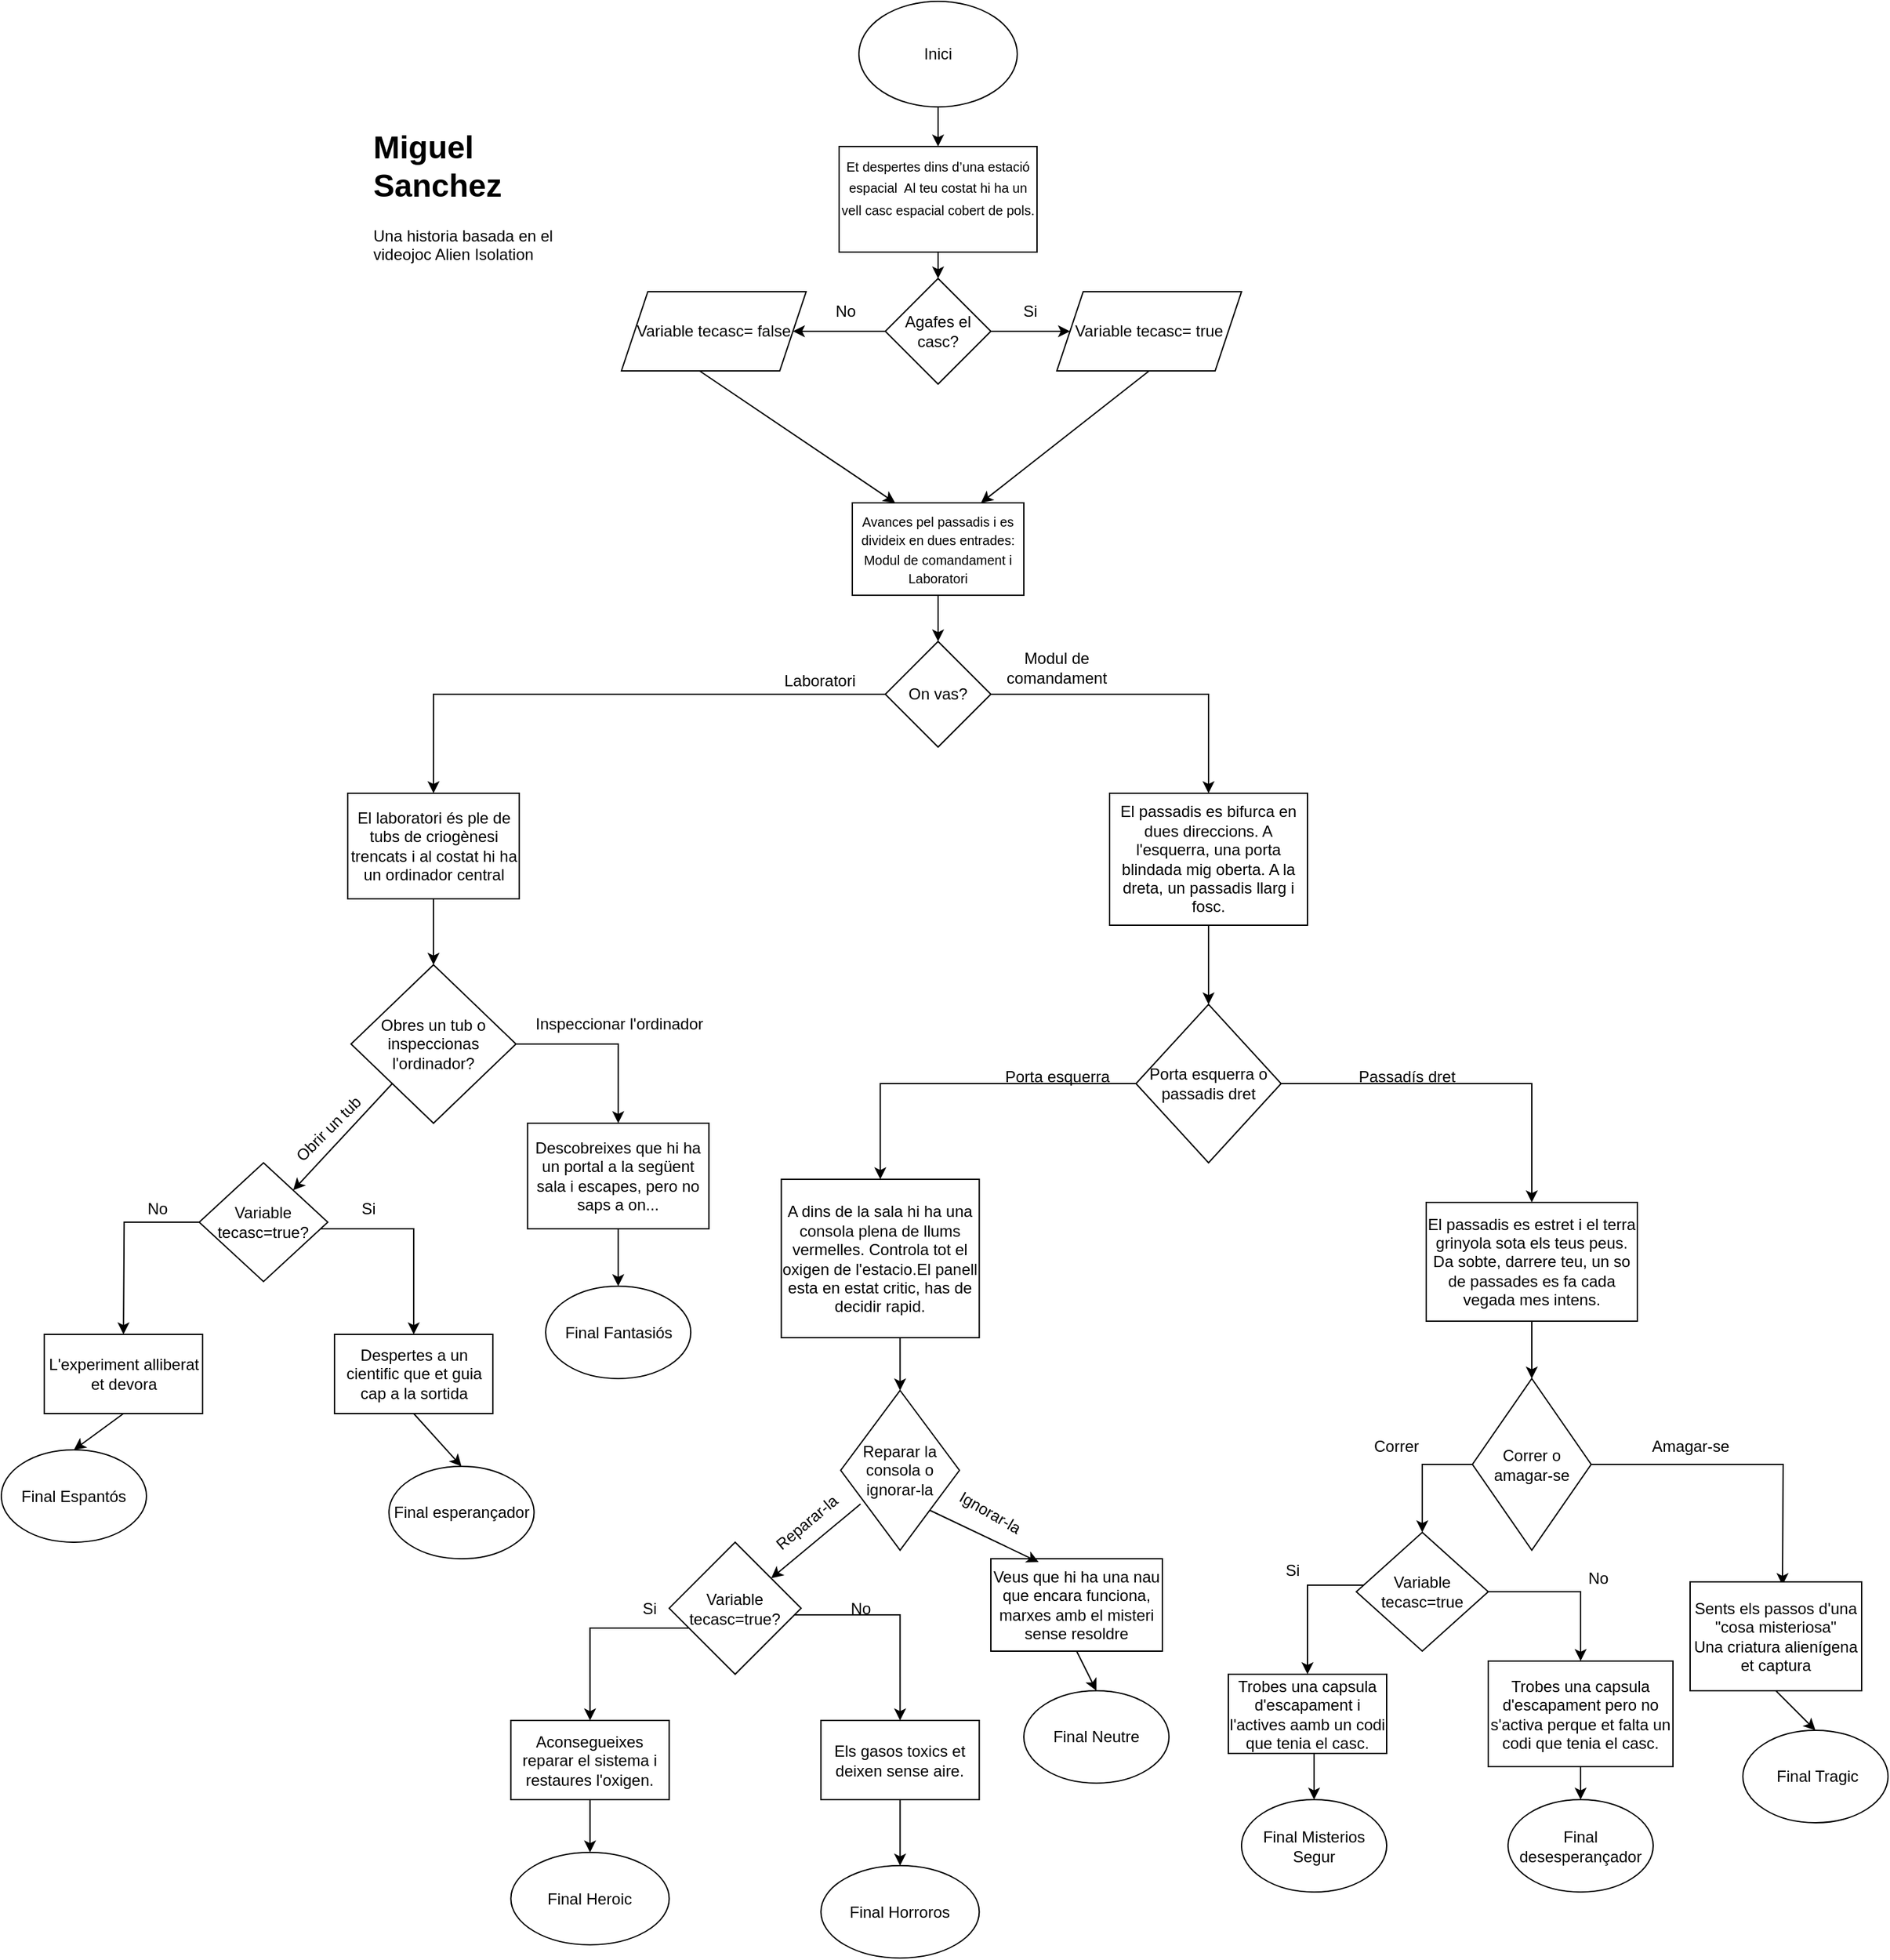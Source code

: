 <mxfile version="28.1.2">
  <diagram name="Página-1" id="xPVqS2t94uJ2PxnfYfk6">
    <mxGraphModel dx="2108" dy="756" grid="1" gridSize="10" guides="1" tooltips="1" connect="1" arrows="1" fold="1" page="1" pageScale="1" pageWidth="827" pageHeight="1169" math="0" shadow="0">
      <root>
        <mxCell id="0" />
        <mxCell id="1" parent="0" />
        <mxCell id="_024xNBKpECbzJlZSKvo-1" value="Inici" style="ellipse;whiteSpace=wrap;html=1;" parent="1" vertex="1">
          <mxGeometry x="350" y="20" width="120" height="80" as="geometry" />
        </mxCell>
        <mxCell id="_024xNBKpECbzJlZSKvo-2" value="&lt;span id=&quot;docs-internal-guid-76812e7d-7fff-a17a-f9ce-7652c6d1bac5&quot;&gt;&lt;p style=&quot;line-height:1.38;margin-top:0pt;margin-bottom:0pt;&quot; dir=&quot;ltr&quot;&gt;&lt;span style=&quot;font-family: Arial, sans-serif; background-color: transparent; font-variant-numeric: normal; font-variant-east-asian: normal; font-variant-alternates: normal; font-variant-position: normal; font-variant-emoji: normal; vertical-align: baseline; white-space-collapse: preserve;&quot;&gt;&lt;font style=&quot;font-size: 10px;&quot;&gt;Et despertes dins d’una estació espacial &lt;/font&gt;&lt;/span&gt;&lt;span style=&quot;font-size: 10px; background-color: transparent; font-family: Arial, sans-serif; white-space-collapse: preserve; color: light-dark(rgb(0, 0, 0), rgb(255, 255, 255));&quot;&gt; Al teu costat hi ha un vell casc espacial cobert de pols.&lt;/span&gt;&lt;/p&gt;&lt;div&gt;&lt;span style=&quot;font-size: 11pt; font-family: Arial, sans-serif; background-color: transparent; font-variant-numeric: normal; font-variant-east-asian: normal; font-variant-alternates: normal; font-variant-position: normal; font-variant-emoji: normal; vertical-align: baseline; white-space-collapse: preserve;&quot;&gt;&lt;br&gt;&lt;/span&gt;&lt;/div&gt;&lt;/span&gt;" style="rounded=0;whiteSpace=wrap;html=1;" parent="1" vertex="1">
          <mxGeometry x="335" y="130" width="150" height="80" as="geometry" />
        </mxCell>
        <mxCell id="_024xNBKpECbzJlZSKvo-3" value="" style="curved=1;endArrow=classic;html=1;rounded=0;exitX=0.5;exitY=1;exitDx=0;exitDy=0;entryX=0.5;entryY=0;entryDx=0;entryDy=0;" parent="1" source="_024xNBKpECbzJlZSKvo-1" target="_024xNBKpECbzJlZSKvo-2" edge="1">
          <mxGeometry width="50" height="50" relative="1" as="geometry">
            <mxPoint x="400" y="180" as="sourcePoint" />
            <mxPoint x="440" y="130" as="targetPoint" />
            <Array as="points" />
          </mxGeometry>
        </mxCell>
        <mxCell id="_024xNBKpECbzJlZSKvo-4" value="Agafes el casc?" style="rhombus;whiteSpace=wrap;html=1;" parent="1" vertex="1">
          <mxGeometry x="370" y="230" width="80" height="80" as="geometry" />
        </mxCell>
        <mxCell id="_024xNBKpECbzJlZSKvo-6" value="" style="endArrow=classic;html=1;rounded=0;exitX=0.5;exitY=1;exitDx=0;exitDy=0;entryX=0.5;entryY=0;entryDx=0;entryDy=0;" parent="1" source="_024xNBKpECbzJlZSKvo-2" target="_024xNBKpECbzJlZSKvo-4" edge="1">
          <mxGeometry width="50" height="50" relative="1" as="geometry">
            <mxPoint x="390" y="180" as="sourcePoint" />
            <mxPoint x="440" y="130" as="targetPoint" />
          </mxGeometry>
        </mxCell>
        <mxCell id="_024xNBKpECbzJlZSKvo-7" value="" style="endArrow=classic;html=1;rounded=0;exitX=1;exitY=0.5;exitDx=0;exitDy=0;entryX=0;entryY=0.5;entryDx=0;entryDy=0;" parent="1" source="_024xNBKpECbzJlZSKvo-4" target="_024xNBKpECbzJlZSKvo-12" edge="1">
          <mxGeometry width="50" height="50" relative="1" as="geometry">
            <mxPoint x="390" y="380" as="sourcePoint" />
            <mxPoint x="510" y="270" as="targetPoint" />
          </mxGeometry>
        </mxCell>
        <mxCell id="_024xNBKpECbzJlZSKvo-8" value="" style="endArrow=classic;html=1;rounded=0;exitX=0;exitY=0.5;exitDx=0;exitDy=0;entryX=1;entryY=0.5;entryDx=0;entryDy=0;" parent="1" source="_024xNBKpECbzJlZSKvo-4" target="_024xNBKpECbzJlZSKvo-14" edge="1">
          <mxGeometry width="50" height="50" relative="1" as="geometry">
            <mxPoint x="390" y="380" as="sourcePoint" />
            <mxPoint x="300" y="270" as="targetPoint" />
          </mxGeometry>
        </mxCell>
        <mxCell id="_024xNBKpECbzJlZSKvo-9" value="Si" style="text;html=1;align=center;verticalAlign=middle;whiteSpace=wrap;rounded=0;" parent="1" vertex="1">
          <mxGeometry x="450" y="240" width="60" height="30" as="geometry" />
        </mxCell>
        <mxCell id="_024xNBKpECbzJlZSKvo-11" value="No" style="text;html=1;align=center;verticalAlign=middle;whiteSpace=wrap;rounded=0;" parent="1" vertex="1">
          <mxGeometry x="310" y="240" width="60" height="30" as="geometry" />
        </mxCell>
        <mxCell id="_024xNBKpECbzJlZSKvo-12" value="Variable tecasc= true" style="shape=parallelogram;perimeter=parallelogramPerimeter;whiteSpace=wrap;html=1;fixedSize=1;" parent="1" vertex="1">
          <mxGeometry x="500" y="240" width="140" height="60" as="geometry" />
        </mxCell>
        <mxCell id="_024xNBKpECbzJlZSKvo-14" value="Variable tecasc= false" style="shape=parallelogram;perimeter=parallelogramPerimeter;whiteSpace=wrap;html=1;fixedSize=1;" parent="1" vertex="1">
          <mxGeometry x="170" y="240" width="140" height="60" as="geometry" />
        </mxCell>
        <mxCell id="_024xNBKpECbzJlZSKvo-15" value="" style="endArrow=classic;html=1;rounded=0;exitX=0.423;exitY=1;exitDx=0;exitDy=0;exitPerimeter=0;entryX=0.25;entryY=0;entryDx=0;entryDy=0;" parent="1" source="_024xNBKpECbzJlZSKvo-14" target="_024xNBKpECbzJlZSKvo-17" edge="1">
          <mxGeometry width="50" height="50" relative="1" as="geometry">
            <mxPoint x="390" y="380" as="sourcePoint" />
            <mxPoint x="270" y="350" as="targetPoint" />
          </mxGeometry>
        </mxCell>
        <mxCell id="_024xNBKpECbzJlZSKvo-16" value="" style="endArrow=classic;html=1;rounded=0;exitX=0.5;exitY=1;exitDx=0;exitDy=0;entryX=0.75;entryY=0;entryDx=0;entryDy=0;" parent="1" source="_024xNBKpECbzJlZSKvo-12" target="_024xNBKpECbzJlZSKvo-17" edge="1">
          <mxGeometry width="50" height="50" relative="1" as="geometry">
            <mxPoint x="390" y="380" as="sourcePoint" />
            <mxPoint x="550" y="360" as="targetPoint" />
          </mxGeometry>
        </mxCell>
        <mxCell id="_024xNBKpECbzJlZSKvo-17" value="&lt;font style=&quot;font-size: 10px;&quot;&gt;Avances pel passadis i es divideix en dues entrades:&lt;/font&gt;&lt;div&gt;&lt;font style=&quot;font-size: 10px;&quot;&gt;Modul de comandament i Laboratori&lt;/font&gt;&lt;/div&gt;" style="rounded=0;whiteSpace=wrap;html=1;" parent="1" vertex="1">
          <mxGeometry x="345" y="400" width="130" height="70" as="geometry" />
        </mxCell>
        <mxCell id="_024xNBKpECbzJlZSKvo-18" value="" style="endArrow=classic;html=1;rounded=0;exitX=0.5;exitY=1;exitDx=0;exitDy=0;entryX=0.5;entryY=0;entryDx=0;entryDy=0;" parent="1" source="_024xNBKpECbzJlZSKvo-17" target="_024xNBKpECbzJlZSKvo-19" edge="1">
          <mxGeometry width="50" height="50" relative="1" as="geometry">
            <mxPoint x="390" y="680" as="sourcePoint" />
            <mxPoint x="410" y="510" as="targetPoint" />
          </mxGeometry>
        </mxCell>
        <mxCell id="EvJg3zxTudTME1OQd2S0-4" style="edgeStyle=orthogonalEdgeStyle;rounded=0;orthogonalLoop=1;jettySize=auto;html=1;exitX=0;exitY=0.5;exitDx=0;exitDy=0;entryX=0.5;entryY=0;entryDx=0;entryDy=0;" parent="1" source="_024xNBKpECbzJlZSKvo-19" target="EvJg3zxTudTME1OQd2S0-2" edge="1">
          <mxGeometry relative="1" as="geometry">
            <mxPoint x="290" y="540" as="sourcePoint" />
          </mxGeometry>
        </mxCell>
        <mxCell id="EvJg3zxTudTME1OQd2S0-27" style="edgeStyle=orthogonalEdgeStyle;rounded=0;orthogonalLoop=1;jettySize=auto;html=1;exitX=1;exitY=0.5;exitDx=0;exitDy=0;entryX=0.5;entryY=0;entryDx=0;entryDy=0;" parent="1" source="_024xNBKpECbzJlZSKvo-19" target="EvJg3zxTudTME1OQd2S0-22" edge="1">
          <mxGeometry relative="1" as="geometry" />
        </mxCell>
        <mxCell id="_024xNBKpECbzJlZSKvo-19" value="On vas?" style="rhombus;whiteSpace=wrap;html=1;" parent="1" vertex="1">
          <mxGeometry x="370" y="505" width="80" height="80" as="geometry" />
        </mxCell>
        <mxCell id="_024xNBKpECbzJlZSKvo-21" value="Modul de comandament" style="text;html=1;align=center;verticalAlign=middle;whiteSpace=wrap;rounded=0;" parent="1" vertex="1">
          <mxGeometry x="470" y="510" width="60" height="30" as="geometry" />
        </mxCell>
        <mxCell id="EvJg3zxTudTME1OQd2S0-1" value="Laboratori" style="text;html=1;align=center;verticalAlign=middle;resizable=0;points=[];autosize=1;strokeColor=none;fillColor=none;" parent="1" vertex="1">
          <mxGeometry x="280" y="520" width="80" height="30" as="geometry" />
        </mxCell>
        <mxCell id="EvJg3zxTudTME1OQd2S0-6" style="edgeStyle=orthogonalEdgeStyle;rounded=0;orthogonalLoop=1;jettySize=auto;html=1;exitX=0.5;exitY=1;exitDx=0;exitDy=0;entryX=0.5;entryY=0;entryDx=0;entryDy=0;" parent="1" source="EvJg3zxTudTME1OQd2S0-2" target="EvJg3zxTudTME1OQd2S0-5" edge="1">
          <mxGeometry relative="1" as="geometry" />
        </mxCell>
        <mxCell id="EvJg3zxTudTME1OQd2S0-2" value="El laboratori és ple de tubs de criogènesi trencats i al costat hi ha un ordinador central" style="rounded=0;whiteSpace=wrap;html=1;" parent="1" vertex="1">
          <mxGeometry x="-37.43" y="620" width="130" height="80" as="geometry" />
        </mxCell>
        <mxCell id="EvJg3zxTudTME1OQd2S0-79" style="edgeStyle=orthogonalEdgeStyle;rounded=0;orthogonalLoop=1;jettySize=auto;html=1;exitX=1;exitY=0.5;exitDx=0;exitDy=0;entryX=0.5;entryY=0;entryDx=0;entryDy=0;" parent="1" source="EvJg3zxTudTME1OQd2S0-5" target="EvJg3zxTudTME1OQd2S0-78" edge="1">
          <mxGeometry relative="1" as="geometry" />
        </mxCell>
        <mxCell id="EvJg3zxTudTME1OQd2S0-5" value="Obres un tub o inspeccionas l&#39;ordinador?" style="rhombus;whiteSpace=wrap;html=1;" parent="1" vertex="1">
          <mxGeometry x="-34.93" y="750" width="125" height="120" as="geometry" />
        </mxCell>
        <mxCell id="EvJg3zxTudTME1OQd2S0-7" value="" style="endArrow=classic;html=1;rounded=0;exitX=0;exitY=1;exitDx=0;exitDy=0;" parent="1" source="EvJg3zxTudTME1OQd2S0-5" target="EvJg3zxTudTME1OQd2S0-8" edge="1">
          <mxGeometry width="50" height="50" relative="1" as="geometry">
            <mxPoint x="42.57" y="920" as="sourcePoint" />
            <mxPoint x="-47.43" y="880" as="targetPoint" />
          </mxGeometry>
        </mxCell>
        <mxCell id="EvJg3zxTudTME1OQd2S0-13" style="edgeStyle=orthogonalEdgeStyle;rounded=0;orthogonalLoop=1;jettySize=auto;html=1;exitX=1;exitY=1;exitDx=0;exitDy=0;entryX=0.5;entryY=0;entryDx=0;entryDy=0;" parent="1" source="EvJg3zxTudTME1OQd2S0-8" target="EvJg3zxTudTME1OQd2S0-12" edge="1">
          <mxGeometry relative="1" as="geometry">
            <Array as="points">
              <mxPoint x="-77" y="945" />
              <mxPoint x="-87" y="945" />
              <mxPoint x="-87" y="950" />
              <mxPoint x="13" y="950" />
            </Array>
          </mxGeometry>
        </mxCell>
        <mxCell id="EvJg3zxTudTME1OQd2S0-16" style="edgeStyle=orthogonalEdgeStyle;rounded=0;orthogonalLoop=1;jettySize=auto;html=1;exitX=0;exitY=0.5;exitDx=0;exitDy=0;" parent="1" source="EvJg3zxTudTME1OQd2S0-8" edge="1">
          <mxGeometry relative="1" as="geometry">
            <mxPoint x="-207.43" y="1030" as="targetPoint" />
          </mxGeometry>
        </mxCell>
        <mxCell id="EvJg3zxTudTME1OQd2S0-8" value="Variable tecasc=true?" style="rhombus;whiteSpace=wrap;html=1;" parent="1" vertex="1">
          <mxGeometry x="-150" y="900" width="97.43" height="90" as="geometry" />
        </mxCell>
        <mxCell id="EvJg3zxTudTME1OQd2S0-10" value="Final esperançador" style="ellipse;whiteSpace=wrap;html=1;" parent="1" vertex="1">
          <mxGeometry x="-6.22" y="1130" width="110" height="70" as="geometry" />
        </mxCell>
        <mxCell id="EvJg3zxTudTME1OQd2S0-11" value="Final Espantós" style="ellipse;whiteSpace=wrap;html=1;" parent="1" vertex="1">
          <mxGeometry x="-300" y="1117.5" width="110" height="70" as="geometry" />
        </mxCell>
        <mxCell id="EvJg3zxTudTME1OQd2S0-12" value="Despertes a un cientific que et guia cap a la sortida" style="rounded=0;whiteSpace=wrap;html=1;" parent="1" vertex="1">
          <mxGeometry x="-47.43" y="1030" width="120" height="60" as="geometry" />
        </mxCell>
        <mxCell id="EvJg3zxTudTME1OQd2S0-14" value="" style="endArrow=classic;html=1;rounded=0;exitX=0.5;exitY=1;exitDx=0;exitDy=0;entryX=0.5;entryY=0;entryDx=0;entryDy=0;" parent="1" source="EvJg3zxTudTME1OQd2S0-12" target="EvJg3zxTudTME1OQd2S0-10" edge="1">
          <mxGeometry width="50" height="50" relative="1" as="geometry">
            <mxPoint x="-7.43" y="940" as="sourcePoint" />
            <mxPoint x="42.57" y="890" as="targetPoint" />
          </mxGeometry>
        </mxCell>
        <mxCell id="EvJg3zxTudTME1OQd2S0-15" value="L&#39;experiment alliberat et devora" style="rounded=0;whiteSpace=wrap;html=1;" parent="1" vertex="1">
          <mxGeometry x="-267.43" y="1030" width="120" height="60" as="geometry" />
        </mxCell>
        <mxCell id="EvJg3zxTudTME1OQd2S0-17" value="" style="endArrow=classic;html=1;rounded=0;exitX=0.5;exitY=1;exitDx=0;exitDy=0;entryX=0.5;entryY=0;entryDx=0;entryDy=0;" parent="1" source="EvJg3zxTudTME1OQd2S0-15" target="EvJg3zxTudTME1OQd2S0-11" edge="1">
          <mxGeometry width="50" height="50" relative="1" as="geometry">
            <mxPoint x="-157.43" y="945" as="sourcePoint" />
            <mxPoint x="-280.0" y="1130.77" as="targetPoint" />
          </mxGeometry>
        </mxCell>
        <mxCell id="EvJg3zxTudTME1OQd2S0-18" value="Si" style="text;html=1;align=center;verticalAlign=middle;resizable=0;points=[];autosize=1;strokeColor=none;fillColor=none;" parent="1" vertex="1">
          <mxGeometry x="-37.43" y="920" width="30" height="30" as="geometry" />
        </mxCell>
        <mxCell id="EvJg3zxTudTME1OQd2S0-20" value="No" style="text;html=1;align=center;verticalAlign=middle;resizable=0;points=[];autosize=1;strokeColor=none;fillColor=none;" parent="1" vertex="1">
          <mxGeometry x="-202.43" y="920" width="40" height="30" as="geometry" />
        </mxCell>
        <mxCell id="EvJg3zxTudTME1OQd2S0-21" value="Obrir un tub" style="text;html=1;align=center;verticalAlign=middle;resizable=0;points=[];autosize=1;strokeColor=none;fillColor=none;rotation=-45;" parent="1" vertex="1">
          <mxGeometry x="-97.43" y="860" width="90" height="30" as="geometry" />
        </mxCell>
        <mxCell id="EvJg3zxTudTME1OQd2S0-29" style="edgeStyle=orthogonalEdgeStyle;rounded=0;orthogonalLoop=1;jettySize=auto;html=1;exitX=0.5;exitY=1;exitDx=0;exitDy=0;entryX=0.5;entryY=0;entryDx=0;entryDy=0;" parent="1" source="EvJg3zxTudTME1OQd2S0-22" target="EvJg3zxTudTME1OQd2S0-28" edge="1">
          <mxGeometry relative="1" as="geometry" />
        </mxCell>
        <mxCell id="EvJg3zxTudTME1OQd2S0-22" value="El passadis es bifurca en dues direccions. A l&#39;esquerra, una porta blindada mig oberta. A la dreta, un passadis llarg i fosc." style="rounded=0;whiteSpace=wrap;html=1;" parent="1" vertex="1">
          <mxGeometry x="540" y="620" width="150" height="100" as="geometry" />
        </mxCell>
        <mxCell id="EvJg3zxTudTME1OQd2S0-32" style="edgeStyle=orthogonalEdgeStyle;rounded=0;orthogonalLoop=1;jettySize=auto;html=1;entryX=0.5;entryY=0;entryDx=0;entryDy=0;" parent="1" source="EvJg3zxTudTME1OQd2S0-28" target="EvJg3zxTudTME1OQd2S0-30" edge="1">
          <mxGeometry relative="1" as="geometry">
            <mxPoint x="537.5" y="852.5" as="sourcePoint" />
          </mxGeometry>
        </mxCell>
        <mxCell id="EvJg3zxTudTME1OQd2S0-54" style="edgeStyle=orthogonalEdgeStyle;rounded=0;orthogonalLoop=1;jettySize=auto;html=1;exitX=1;exitY=0.5;exitDx=0;exitDy=0;entryX=0.5;entryY=0;entryDx=0;entryDy=0;" parent="1" source="EvJg3zxTudTME1OQd2S0-28" target="EvJg3zxTudTME1OQd2S0-53" edge="1">
          <mxGeometry relative="1" as="geometry" />
        </mxCell>
        <mxCell id="EvJg3zxTudTME1OQd2S0-28" value="Porta esquerra o passadis dret" style="rhombus;whiteSpace=wrap;html=1;" parent="1" vertex="1">
          <mxGeometry x="560" y="780" width="110" height="120" as="geometry" />
        </mxCell>
        <mxCell id="EvJg3zxTudTME1OQd2S0-35" style="edgeStyle=orthogonalEdgeStyle;rounded=0;orthogonalLoop=1;jettySize=auto;html=1;exitX=0.5;exitY=1;exitDx=0;exitDy=0;entryX=0.5;entryY=0;entryDx=0;entryDy=0;" parent="1" source="EvJg3zxTudTME1OQd2S0-30" target="EvJg3zxTudTME1OQd2S0-34" edge="1">
          <mxGeometry relative="1" as="geometry">
            <Array as="points">
              <mxPoint x="381.21" y="1032.5" />
            </Array>
          </mxGeometry>
        </mxCell>
        <mxCell id="EvJg3zxTudTME1OQd2S0-30" value="A dins de la sala hi ha una consola plena de llums vermelles. Controla tot el oxigen de l&#39;estacio.El panell esta en estat critic, has de decidir rapid." style="rounded=0;whiteSpace=wrap;html=1;" parent="1" vertex="1">
          <mxGeometry x="291.21" y="912.5" width="150" height="120" as="geometry" />
        </mxCell>
        <mxCell id="EvJg3zxTudTME1OQd2S0-33" value="Porta esquerra" style="text;html=1;align=center;verticalAlign=middle;resizable=0;points=[];autosize=1;strokeColor=none;fillColor=none;" parent="1" vertex="1">
          <mxGeometry x="450" y="820" width="100" height="30" as="geometry" />
        </mxCell>
        <mxCell id="EvJg3zxTudTME1OQd2S0-34" value="Reparar la consola o ignorar-la" style="rhombus;whiteSpace=wrap;html=1;" parent="1" vertex="1">
          <mxGeometry x="336.21" y="1072.5" width="90" height="121" as="geometry" />
        </mxCell>
        <mxCell id="EvJg3zxTudTME1OQd2S0-41" style="edgeStyle=orthogonalEdgeStyle;rounded=0;orthogonalLoop=1;jettySize=auto;html=1;exitX=0;exitY=1;exitDx=0;exitDy=0;entryX=0.5;entryY=0;entryDx=0;entryDy=0;" parent="1" source="EvJg3zxTudTME1OQd2S0-36" target="EvJg3zxTudTME1OQd2S0-40" edge="1">
          <mxGeometry relative="1" as="geometry">
            <Array as="points">
              <mxPoint x="231.21" y="1252.5" />
              <mxPoint x="146.21" y="1252.5" />
            </Array>
          </mxGeometry>
        </mxCell>
        <mxCell id="EvJg3zxTudTME1OQd2S0-45" style="edgeStyle=orthogonalEdgeStyle;rounded=0;orthogonalLoop=1;jettySize=auto;html=1;exitX=1;exitY=1;exitDx=0;exitDy=0;entryX=0.5;entryY=0;entryDx=0;entryDy=0;" parent="1" source="EvJg3zxTudTME1OQd2S0-36" target="EvJg3zxTudTME1OQd2S0-44" edge="1">
          <mxGeometry relative="1" as="geometry">
            <Array as="points">
              <mxPoint x="296.21" y="1242.5" />
              <mxPoint x="381.21" y="1242.5" />
              <mxPoint x="381.21" y="1312.5" />
            </Array>
          </mxGeometry>
        </mxCell>
        <mxCell id="EvJg3zxTudTME1OQd2S0-36" value="Variable tecasc=true?" style="rhombus;whiteSpace=wrap;html=1;" parent="1" vertex="1">
          <mxGeometry x="206.21" y="1187.5" width="100" height="100" as="geometry" />
        </mxCell>
        <mxCell id="EvJg3zxTudTME1OQd2S0-37" value="" style="endArrow=classic;html=1;rounded=0;exitX=0.167;exitY=0.711;exitDx=0;exitDy=0;exitPerimeter=0;" parent="1" source="EvJg3zxTudTME1OQd2S0-34" target="EvJg3zxTudTME1OQd2S0-36" edge="1">
          <mxGeometry width="50" height="50" relative="1" as="geometry">
            <mxPoint x="481.21" y="1252.5" as="sourcePoint" />
            <mxPoint x="531.21" y="1202.5" as="targetPoint" />
          </mxGeometry>
        </mxCell>
        <mxCell id="EvJg3zxTudTME1OQd2S0-38" value="Si" style="text;html=1;align=center;verticalAlign=middle;resizable=0;points=[];autosize=1;strokeColor=none;fillColor=none;" parent="1" vertex="1">
          <mxGeometry x="176.21" y="1222.5" width="30" height="30" as="geometry" />
        </mxCell>
        <mxCell id="EvJg3zxTudTME1OQd2S0-39" value="No" style="text;html=1;align=center;verticalAlign=middle;resizable=0;points=[];autosize=1;strokeColor=none;fillColor=none;" parent="1" vertex="1">
          <mxGeometry x="331.21" y="1222.5" width="40" height="30" as="geometry" />
        </mxCell>
        <mxCell id="EvJg3zxTudTME1OQd2S0-43" style="edgeStyle=orthogonalEdgeStyle;rounded=0;orthogonalLoop=1;jettySize=auto;html=1;exitX=0.5;exitY=1;exitDx=0;exitDy=0;entryX=0.5;entryY=0;entryDx=0;entryDy=0;" parent="1" source="EvJg3zxTudTME1OQd2S0-40" target="EvJg3zxTudTME1OQd2S0-42" edge="1">
          <mxGeometry relative="1" as="geometry" />
        </mxCell>
        <mxCell id="EvJg3zxTudTME1OQd2S0-40" value="Aconsegueixes reparar el sistema i restaures l&#39;oxigen." style="rounded=0;whiteSpace=wrap;html=1;" parent="1" vertex="1">
          <mxGeometry x="86.21" y="1322.5" width="120" height="60" as="geometry" />
        </mxCell>
        <mxCell id="EvJg3zxTudTME1OQd2S0-42" value="Final Heroic" style="ellipse;whiteSpace=wrap;html=1;" parent="1" vertex="1">
          <mxGeometry x="86.21" y="1422.5" width="120" height="70" as="geometry" />
        </mxCell>
        <mxCell id="EvJg3zxTudTME1OQd2S0-47" style="edgeStyle=orthogonalEdgeStyle;rounded=0;orthogonalLoop=1;jettySize=auto;html=1;exitX=0.5;exitY=1;exitDx=0;exitDy=0;entryX=0.5;entryY=0;entryDx=0;entryDy=0;" parent="1" source="EvJg3zxTudTME1OQd2S0-44" target="EvJg3zxTudTME1OQd2S0-46" edge="1">
          <mxGeometry relative="1" as="geometry" />
        </mxCell>
        <mxCell id="EvJg3zxTudTME1OQd2S0-44" value="Els gasos toxics et deixen sense aire." style="rounded=0;whiteSpace=wrap;html=1;" parent="1" vertex="1">
          <mxGeometry x="321.21" y="1322.5" width="120" height="60" as="geometry" />
        </mxCell>
        <mxCell id="EvJg3zxTudTME1OQd2S0-46" value="Final Horroros" style="ellipse;whiteSpace=wrap;html=1;" parent="1" vertex="1">
          <mxGeometry x="321.21" y="1432.5" width="120" height="70" as="geometry" />
        </mxCell>
        <mxCell id="EvJg3zxTudTME1OQd2S0-48" value="Veus que hi ha una nau que encara funciona, marxes amb el misteri sense resoldre" style="rounded=0;whiteSpace=wrap;html=1;" parent="1" vertex="1">
          <mxGeometry x="450" y="1200" width="130" height="70" as="geometry" />
        </mxCell>
        <mxCell id="EvJg3zxTudTME1OQd2S0-49" value="" style="endArrow=classic;html=1;rounded=0;exitX=1;exitY=1;exitDx=0;exitDy=0;entryX=0.5;entryY=0;entryDx=0;entryDy=0;" parent="1" source="EvJg3zxTudTME1OQd2S0-34" edge="1">
          <mxGeometry width="50" height="50" relative="1" as="geometry">
            <mxPoint x="361.21" y="1132.5" as="sourcePoint" />
            <mxPoint x="486.21" y="1202.5" as="targetPoint" />
          </mxGeometry>
        </mxCell>
        <mxCell id="EvJg3zxTudTME1OQd2S0-50" value="Reparar-la" style="text;html=1;align=center;verticalAlign=middle;resizable=0;points=[];autosize=1;strokeColor=none;fillColor=none;rotation=-40;" parent="1" vertex="1">
          <mxGeometry x="270" y="1157.5" width="80" height="30" as="geometry" />
        </mxCell>
        <mxCell id="EvJg3zxTudTME1OQd2S0-51" value="Final Neutre" style="ellipse;whiteSpace=wrap;html=1;" parent="1" vertex="1">
          <mxGeometry x="475" y="1300" width="110" height="70" as="geometry" />
        </mxCell>
        <mxCell id="EvJg3zxTudTME1OQd2S0-52" value="" style="endArrow=classic;html=1;rounded=0;exitX=0.5;exitY=1;exitDx=0;exitDy=0;entryX=0.5;entryY=0;entryDx=0;entryDy=0;" parent="1" source="EvJg3zxTudTME1OQd2S0-48" target="EvJg3zxTudTME1OQd2S0-51" edge="1">
          <mxGeometry width="50" height="50" relative="1" as="geometry">
            <mxPoint x="410" y="1132.5" as="sourcePoint" />
            <mxPoint x="570" y="1299" as="targetPoint" />
          </mxGeometry>
        </mxCell>
        <mxCell id="EvJg3zxTudTME1OQd2S0-57" style="edgeStyle=orthogonalEdgeStyle;rounded=0;orthogonalLoop=1;jettySize=auto;html=1;exitX=0.5;exitY=1;exitDx=0;exitDy=0;entryX=0.5;entryY=0;entryDx=0;entryDy=0;" parent="1" source="EvJg3zxTudTME1OQd2S0-53" target="EvJg3zxTudTME1OQd2S0-55" edge="1">
          <mxGeometry relative="1" as="geometry" />
        </mxCell>
        <mxCell id="EvJg3zxTudTME1OQd2S0-53" value="El passadis es estret i el terra grinyola sota els teus peus. Da sobte, darrere teu, un so de passades es fa cada vegada mes intens." style="rounded=0;whiteSpace=wrap;html=1;" parent="1" vertex="1">
          <mxGeometry x="780" y="930" width="160" height="90" as="geometry" />
        </mxCell>
        <mxCell id="EvJg3zxTudTME1OQd2S0-71" style="edgeStyle=orthogonalEdgeStyle;rounded=0;orthogonalLoop=1;jettySize=auto;html=1;exitX=0;exitY=0.5;exitDx=0;exitDy=0;entryX=0.5;entryY=0;entryDx=0;entryDy=0;" parent="1" source="EvJg3zxTudTME1OQd2S0-55" target="EvJg3zxTudTME1OQd2S0-59" edge="1">
          <mxGeometry relative="1" as="geometry" />
        </mxCell>
        <mxCell id="EvJg3zxTudTME1OQd2S0-73" style="edgeStyle=orthogonalEdgeStyle;rounded=0;orthogonalLoop=1;jettySize=auto;html=1;exitX=1;exitY=0.5;exitDx=0;exitDy=0;" parent="1" source="EvJg3zxTudTME1OQd2S0-55" edge="1">
          <mxGeometry relative="1" as="geometry">
            <mxPoint x="1050" y="1220" as="targetPoint" />
          </mxGeometry>
        </mxCell>
        <mxCell id="EvJg3zxTudTME1OQd2S0-55" value="Correr o amagar-se" style="rhombus;whiteSpace=wrap;html=1;" parent="1" vertex="1">
          <mxGeometry x="815" y="1063.5" width="90" height="130" as="geometry" />
        </mxCell>
        <mxCell id="EvJg3zxTudTME1OQd2S0-58" value="Passadís dret" style="text;html=1;align=center;verticalAlign=middle;resizable=0;points=[];autosize=1;strokeColor=none;fillColor=none;" parent="1" vertex="1">
          <mxGeometry x="715" y="820" width="100" height="30" as="geometry" />
        </mxCell>
        <mxCell id="EvJg3zxTudTME1OQd2S0-64" style="edgeStyle=orthogonalEdgeStyle;rounded=0;orthogonalLoop=1;jettySize=auto;html=1;exitX=0;exitY=1;exitDx=0;exitDy=0;entryX=0.5;entryY=0;entryDx=0;entryDy=0;" parent="1" source="EvJg3zxTudTME1OQd2S0-59" target="EvJg3zxTudTME1OQd2S0-63" edge="1">
          <mxGeometry relative="1" as="geometry">
            <Array as="points">
              <mxPoint x="752" y="1220" />
              <mxPoint x="690" y="1220" />
              <mxPoint x="690" y="1288" />
            </Array>
          </mxGeometry>
        </mxCell>
        <mxCell id="EvJg3zxTudTME1OQd2S0-68" style="edgeStyle=orthogonalEdgeStyle;rounded=0;orthogonalLoop=1;jettySize=auto;html=1;exitX=1;exitY=0.5;exitDx=0;exitDy=0;entryX=0.5;entryY=0;entryDx=0;entryDy=0;" parent="1" source="EvJg3zxTudTME1OQd2S0-59" target="EvJg3zxTudTME1OQd2S0-67" edge="1">
          <mxGeometry relative="1" as="geometry" />
        </mxCell>
        <mxCell id="EvJg3zxTudTME1OQd2S0-59" value="Variable tecasc=true" style="rhombus;whiteSpace=wrap;html=1;" parent="1" vertex="1">
          <mxGeometry x="727" y="1180" width="100" height="90" as="geometry" />
        </mxCell>
        <mxCell id="EvJg3zxTudTME1OQd2S0-61" value="Si&amp;nbsp;" style="text;html=1;align=center;verticalAlign=middle;resizable=0;points=[];autosize=1;strokeColor=none;fillColor=none;" parent="1" vertex="1">
          <mxGeometry x="660" y="1193.5" width="40" height="30" as="geometry" />
        </mxCell>
        <mxCell id="EvJg3zxTudTME1OQd2S0-62" value="No" style="text;html=1;align=center;verticalAlign=middle;resizable=0;points=[];autosize=1;strokeColor=none;fillColor=none;" parent="1" vertex="1">
          <mxGeometry x="890" y="1200" width="40" height="30" as="geometry" />
        </mxCell>
        <mxCell id="EvJg3zxTudTME1OQd2S0-66" style="edgeStyle=orthogonalEdgeStyle;rounded=0;orthogonalLoop=1;jettySize=auto;html=1;exitX=0.5;exitY=1;exitDx=0;exitDy=0;entryX=0.5;entryY=0;entryDx=0;entryDy=0;" parent="1" source="EvJg3zxTudTME1OQd2S0-63" target="EvJg3zxTudTME1OQd2S0-65" edge="1">
          <mxGeometry relative="1" as="geometry" />
        </mxCell>
        <mxCell id="EvJg3zxTudTME1OQd2S0-63" value="Trobes una capsula d&#39;escapament i l&#39;actives aamb un codi que tenia el casc." style="rounded=0;whiteSpace=wrap;html=1;" parent="1" vertex="1">
          <mxGeometry x="630" y="1287.5" width="120" height="60" as="geometry" />
        </mxCell>
        <mxCell id="EvJg3zxTudTME1OQd2S0-65" value="Final Misterios Segur" style="ellipse;whiteSpace=wrap;html=1;" parent="1" vertex="1">
          <mxGeometry x="640" y="1382.5" width="110" height="70" as="geometry" />
        </mxCell>
        <mxCell id="EvJg3zxTudTME1OQd2S0-70" style="edgeStyle=orthogonalEdgeStyle;rounded=0;orthogonalLoop=1;jettySize=auto;html=1;exitX=0.5;exitY=1;exitDx=0;exitDy=0;entryX=0.5;entryY=0;entryDx=0;entryDy=0;" parent="1" source="EvJg3zxTudTME1OQd2S0-67" target="EvJg3zxTudTME1OQd2S0-69" edge="1">
          <mxGeometry relative="1" as="geometry" />
        </mxCell>
        <mxCell id="EvJg3zxTudTME1OQd2S0-67" value="Trobes una capsula d&#39;escapament pero no s&#39;activa perque et falta un codi que tenia el casc." style="rounded=0;whiteSpace=wrap;html=1;" parent="1" vertex="1">
          <mxGeometry x="827" y="1277.5" width="140" height="80" as="geometry" />
        </mxCell>
        <mxCell id="EvJg3zxTudTME1OQd2S0-69" value="Final desesperançador" style="ellipse;whiteSpace=wrap;html=1;" parent="1" vertex="1">
          <mxGeometry x="842" y="1382.5" width="110" height="70" as="geometry" />
        </mxCell>
        <mxCell id="EvJg3zxTudTME1OQd2S0-72" value="Correr" style="text;html=1;align=center;verticalAlign=middle;resizable=0;points=[];autosize=1;strokeColor=none;fillColor=none;" parent="1" vertex="1">
          <mxGeometry x="727" y="1100" width="60" height="30" as="geometry" />
        </mxCell>
        <mxCell id="EvJg3zxTudTME1OQd2S0-74" value="Amagar-se" style="text;html=1;align=center;verticalAlign=middle;resizable=0;points=[];autosize=1;strokeColor=none;fillColor=none;" parent="1" vertex="1">
          <mxGeometry x="940" y="1100" width="80" height="30" as="geometry" />
        </mxCell>
        <mxCell id="EvJg3zxTudTME1OQd2S0-75" value="Sents els passos d&#39;una &quot;cosa misteriosa&quot;&lt;div&gt;Una criatura alienígena et captura&lt;/div&gt;" style="rounded=0;whiteSpace=wrap;html=1;" parent="1" vertex="1">
          <mxGeometry x="980" y="1217.5" width="130" height="82.5" as="geometry" />
        </mxCell>
        <mxCell id="EvJg3zxTudTME1OQd2S0-76" value="&amp;nbsp;Final Tragic" style="ellipse;whiteSpace=wrap;html=1;" parent="1" vertex="1">
          <mxGeometry x="1020" y="1330" width="110" height="70" as="geometry" />
        </mxCell>
        <mxCell id="EvJg3zxTudTME1OQd2S0-77" value="" style="endArrow=classic;html=1;rounded=0;exitX=0.5;exitY=1;exitDx=0;exitDy=0;entryX=0.5;entryY=0;entryDx=0;entryDy=0;" parent="1" source="EvJg3zxTudTME1OQd2S0-75" target="EvJg3zxTudTME1OQd2S0-76" edge="1">
          <mxGeometry width="50" height="50" relative="1" as="geometry">
            <mxPoint x="1100" y="1240" as="sourcePoint" />
            <mxPoint x="1150" y="1190" as="targetPoint" />
          </mxGeometry>
        </mxCell>
        <mxCell id="EvJg3zxTudTME1OQd2S0-82" style="edgeStyle=orthogonalEdgeStyle;rounded=0;orthogonalLoop=1;jettySize=auto;html=1;exitX=0.5;exitY=1;exitDx=0;exitDy=0;" parent="1" source="EvJg3zxTudTME1OQd2S0-78" target="EvJg3zxTudTME1OQd2S0-81" edge="1">
          <mxGeometry relative="1" as="geometry" />
        </mxCell>
        <mxCell id="EvJg3zxTudTME1OQd2S0-78" value="Descobreixes que hi ha un portal a la següent sala i escapes, pero no saps a on..." style="rounded=0;whiteSpace=wrap;html=1;" parent="1" vertex="1">
          <mxGeometry x="98.86" y="870" width="137.43" height="80" as="geometry" />
        </mxCell>
        <mxCell id="EvJg3zxTudTME1OQd2S0-80" value="Inspeccionar l&#39;ordinador" style="text;html=1;align=center;verticalAlign=middle;resizable=0;points=[];autosize=1;strokeColor=none;fillColor=none;" parent="1" vertex="1">
          <mxGeometry x="92.57" y="780" width="150" height="30" as="geometry" />
        </mxCell>
        <mxCell id="EvJg3zxTudTME1OQd2S0-81" value="Final Fantasiós" style="ellipse;whiteSpace=wrap;html=1;" parent="1" vertex="1">
          <mxGeometry x="112.57" y="993.5" width="110" height="70" as="geometry" />
        </mxCell>
        <mxCell id="EvJg3zxTudTME1OQd2S0-83" value="Ignorar-la" style="text;html=1;align=center;verticalAlign=middle;resizable=0;points=[];autosize=1;strokeColor=none;fillColor=none;rotation=30;" parent="1" vertex="1">
          <mxGeometry x="414" y="1150" width="70" height="30" as="geometry" />
        </mxCell>
        <mxCell id="rnVRJhpqMySTMM6Aze3L-1" value="&lt;h1 style=&quot;margin-top: 0px;&quot;&gt;Miguel Sanchez&lt;/h1&gt;&lt;div&gt;Una historia basada en el videojoc Alien Isolation&lt;/div&gt;" style="text;html=1;whiteSpace=wrap;overflow=hidden;rounded=0;" parent="1" vertex="1">
          <mxGeometry x="-20" y="110" width="180" height="120" as="geometry" />
        </mxCell>
      </root>
    </mxGraphModel>
  </diagram>
</mxfile>
